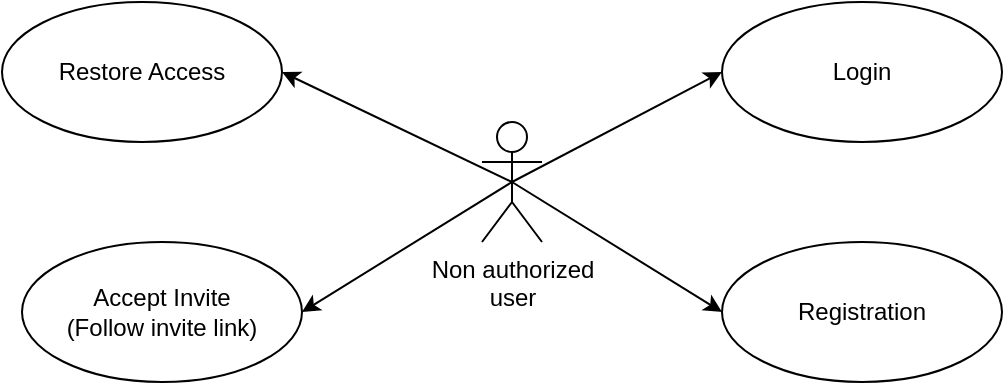 <mxfile version="17.3.0" type="device" pages="5"><diagram id="AOZqgvJsrVhxV4OofzM-" name="NonAuth"><mxGraphModel dx="1316" dy="834" grid="1" gridSize="10" guides="1" tooltips="1" connect="1" arrows="1" fold="1" page="1" pageScale="1" pageWidth="1100" pageHeight="850" math="0" shadow="0"><root><mxCell id="0"/><mxCell id="1" parent="0"/><mxCell id="ZUp14aqZHX1zBuKv1nQI-6" style="edgeStyle=none;rounded=0;orthogonalLoop=1;jettySize=auto;html=1;exitX=0.5;exitY=0.5;exitDx=0;exitDy=0;exitPerimeter=0;entryX=0;entryY=0.5;entryDx=0;entryDy=0;fontColor=default;" parent="1" source="ZUp14aqZHX1zBuKv1nQI-1" target="ZUp14aqZHX1zBuKv1nQI-2" edge="1"><mxGeometry relative="1" as="geometry"/></mxCell><mxCell id="ZUp14aqZHX1zBuKv1nQI-7" style="edgeStyle=none;rounded=0;orthogonalLoop=1;jettySize=auto;html=1;exitX=0.5;exitY=0.5;exitDx=0;exitDy=0;exitPerimeter=0;entryX=0;entryY=0.5;entryDx=0;entryDy=0;fontColor=default;" parent="1" source="ZUp14aqZHX1zBuKv1nQI-1" target="ZUp14aqZHX1zBuKv1nQI-3" edge="1"><mxGeometry relative="1" as="geometry"/></mxCell><mxCell id="ZUp14aqZHX1zBuKv1nQI-8" style="edgeStyle=none;rounded=0;orthogonalLoop=1;jettySize=auto;html=1;exitX=0.5;exitY=0.5;exitDx=0;exitDy=0;exitPerimeter=0;entryX=1;entryY=0.5;entryDx=0;entryDy=0;fontColor=default;" parent="1" source="ZUp14aqZHX1zBuKv1nQI-1" target="ZUp14aqZHX1zBuKv1nQI-5" edge="1"><mxGeometry relative="1" as="geometry"/></mxCell><mxCell id="0psqyJ-y-c359ZDHPb2f-2" style="rounded=0;orthogonalLoop=1;jettySize=auto;html=1;exitX=0.5;exitY=0.5;exitDx=0;exitDy=0;exitPerimeter=0;entryX=1;entryY=0.5;entryDx=0;entryDy=0;" parent="1" source="ZUp14aqZHX1zBuKv1nQI-1" target="0psqyJ-y-c359ZDHPb2f-1" edge="1"><mxGeometry relative="1" as="geometry"/></mxCell><mxCell id="ZUp14aqZHX1zBuKv1nQI-1" value="Non authorized&lt;br&gt;user" style="shape=umlActor;verticalLabelPosition=bottom;verticalAlign=top;html=1;fontColor=default;" parent="1" vertex="1"><mxGeometry x="510" y="140" width="30" height="60" as="geometry"/></mxCell><mxCell id="ZUp14aqZHX1zBuKv1nQI-2" value="Login" style="ellipse;whiteSpace=wrap;html=1;fontColor=default;" parent="1" vertex="1"><mxGeometry x="630" y="80" width="140" height="70" as="geometry"/></mxCell><mxCell id="ZUp14aqZHX1zBuKv1nQI-3" value="Registration" style="ellipse;whiteSpace=wrap;html=1;fontColor=default;" parent="1" vertex="1"><mxGeometry x="630" y="200" width="140" height="70" as="geometry"/></mxCell><mxCell id="ZUp14aqZHX1zBuKv1nQI-5" value="Restore Access" style="ellipse;whiteSpace=wrap;html=1;fontColor=default;" parent="1" vertex="1"><mxGeometry x="270" y="80" width="140" height="70" as="geometry"/></mxCell><mxCell id="0psqyJ-y-c359ZDHPb2f-1" value="Accept Invite&lt;br&gt;(Follow invite link)" style="ellipse;whiteSpace=wrap;html=1;fontColor=default;" parent="1" vertex="1"><mxGeometry x="280" y="200" width="140" height="70" as="geometry"/></mxCell></root></mxGraphModel></diagram><diagram id="BPXutwJexCY_TRpQe5rx" name="Billing"><mxGraphModel dx="1316" dy="834" grid="1" gridSize="10" guides="1" tooltips="1" connect="1" arrows="1" fold="1" page="1" pageScale="1" pageWidth="1100" pageHeight="850" math="0" shadow="0"><root><mxCell id="0"/><mxCell id="1" parent="0"/><mxCell id="c21dgQaPPq7-0LOvhCmX-3" style="edgeStyle=none;rounded=0;orthogonalLoop=1;jettySize=auto;html=1;exitX=0.5;exitY=0.5;exitDx=0;exitDy=0;exitPerimeter=0;entryX=0;entryY=0.5;entryDx=0;entryDy=0;" parent="1" source="g61eVFVPQVrGhydamoKT-1" target="c21dgQaPPq7-0LOvhCmX-1" edge="1"><mxGeometry relative="1" as="geometry"/></mxCell><mxCell id="g61eVFVPQVrGhydamoKT-1" value="Organization&lt;br&gt;Member" style="shape=umlActor;verticalLabelPosition=bottom;verticalAlign=top;html=1;fillColor=#0050ef;strokeColor=#001DBC;fontColor=default;" parent="1" vertex="1"><mxGeometry x="90" y="255" width="30" height="60" as="geometry"/></mxCell><mxCell id="RKyDm4ItqrejXfTDgk5e-4" style="rounded=0;orthogonalLoop=1;jettySize=auto;html=1;exitX=0.5;exitY=0.5;exitDx=0;exitDy=0;exitPerimeter=0;entryX=1;entryY=0.5;entryDx=0;entryDy=0;" parent="1" source="g61eVFVPQVrGhydamoKT-2" target="RKyDm4ItqrejXfTDgk5e-1" edge="1"><mxGeometry relative="1" as="geometry"/></mxCell><mxCell id="RKyDm4ItqrejXfTDgk5e-5" style="edgeStyle=none;rounded=0;orthogonalLoop=1;jettySize=auto;html=1;exitX=0.5;exitY=0.5;exitDx=0;exitDy=0;exitPerimeter=0;entryX=1;entryY=0.5;entryDx=0;entryDy=0;" parent="1" source="g61eVFVPQVrGhydamoKT-2" target="RKyDm4ItqrejXfTDgk5e-2" edge="1"><mxGeometry relative="1" as="geometry"/></mxCell><mxCell id="RKyDm4ItqrejXfTDgk5e-6" style="edgeStyle=none;rounded=0;orthogonalLoop=1;jettySize=auto;html=1;exitX=0.5;exitY=0.5;exitDx=0;exitDy=0;exitPerimeter=0;entryX=1;entryY=0.5;entryDx=0;entryDy=0;" parent="1" source="g61eVFVPQVrGhydamoKT-2" target="RKyDm4ItqrejXfTDgk5e-3" edge="1"><mxGeometry relative="1" as="geometry"/></mxCell><mxCell id="c21dgQaPPq7-0LOvhCmX-2" style="edgeStyle=none;rounded=0;orthogonalLoop=1;jettySize=auto;html=1;exitX=0.5;exitY=0.5;exitDx=0;exitDy=0;exitPerimeter=0;entryX=1;entryY=0.5;entryDx=0;entryDy=0;" parent="1" source="g61eVFVPQVrGhydamoKT-2" target="c21dgQaPPq7-0LOvhCmX-1" edge="1"><mxGeometry relative="1" as="geometry"/></mxCell><mxCell id="I4KW0HT10-SEWD81rctx-3" style="edgeStyle=none;rounded=0;orthogonalLoop=1;jettySize=auto;html=1;exitX=0.5;exitY=0.5;exitDx=0;exitDy=0;exitPerimeter=0;entryX=0;entryY=0.5;entryDx=0;entryDy=0;fontColor=default;" parent="1" source="g61eVFVPQVrGhydamoKT-2" target="wu0oh0zFcHVWAubbBZv_-1" edge="1"><mxGeometry relative="1" as="geometry"/></mxCell><mxCell id="I4KW0HT10-SEWD81rctx-4" style="edgeStyle=none;rounded=0;orthogonalLoop=1;jettySize=auto;html=1;exitX=0.5;exitY=0.5;exitDx=0;exitDy=0;exitPerimeter=0;fontColor=default;" parent="1" source="g61eVFVPQVrGhydamoKT-2" target="wu0oh0zFcHVWAubbBZv_-2" edge="1"><mxGeometry relative="1" as="geometry"/></mxCell><mxCell id="I4KW0HT10-SEWD81rctx-5" style="edgeStyle=none;rounded=0;orthogonalLoop=1;jettySize=auto;html=1;exitX=0.5;exitY=0.5;exitDx=0;exitDy=0;exitPerimeter=0;entryX=0;entryY=0.5;entryDx=0;entryDy=0;fontColor=default;" parent="1" source="g61eVFVPQVrGhydamoKT-2" target="I4KW0HT10-SEWD81rctx-1" edge="1"><mxGeometry relative="1" as="geometry"/></mxCell><mxCell id="I4KW0HT10-SEWD81rctx-6" style="edgeStyle=none;rounded=0;orthogonalLoop=1;jettySize=auto;html=1;exitX=0.5;exitY=0.5;exitDx=0;exitDy=0;exitPerimeter=0;entryX=0.5;entryY=0;entryDx=0;entryDy=0;fontColor=default;" parent="1" source="g61eVFVPQVrGhydamoKT-2" target="I4KW0HT10-SEWD81rctx-2" edge="1"><mxGeometry relative="1" as="geometry"/></mxCell><mxCell id="wfAQt-O-JRI7I8gG-nup-3" style="edgeStyle=none;rounded=0;orthogonalLoop=1;jettySize=auto;html=1;exitX=0.5;exitY=0.5;exitDx=0;exitDy=0;exitPerimeter=0;entryX=0;entryY=0.5;entryDx=0;entryDy=0;" parent="1" source="g61eVFVPQVrGhydamoKT-2" target="wfAQt-O-JRI7I8gG-nup-2" edge="1"><mxGeometry relative="1" as="geometry"/></mxCell><mxCell id="wfAQt-O-JRI7I8gG-nup-5" style="edgeStyle=none;rounded=0;orthogonalLoop=1;jettySize=auto;html=1;exitX=0.5;exitY=0.5;exitDx=0;exitDy=0;exitPerimeter=0;entryX=1;entryY=0.5;entryDx=0;entryDy=0;" parent="1" source="g61eVFVPQVrGhydamoKT-2" target="wfAQt-O-JRI7I8gG-nup-4" edge="1"><mxGeometry relative="1" as="geometry"/></mxCell><mxCell id="wfAQt-O-JRI7I8gG-nup-7" style="edgeStyle=none;rounded=0;orthogonalLoop=1;jettySize=auto;html=1;exitX=0.5;exitY=0.5;exitDx=0;exitDy=0;exitPerimeter=0;entryX=0;entryY=0.5;entryDx=0;entryDy=0;" parent="1" source="g61eVFVPQVrGhydamoKT-2" target="wfAQt-O-JRI7I8gG-nup-6" edge="1"><mxGeometry relative="1" as="geometry"/></mxCell><mxCell id="wfAQt-O-JRI7I8gG-nup-9" style="edgeStyle=none;rounded=0;orthogonalLoop=1;jettySize=auto;html=1;exitX=0.5;exitY=0.5;exitDx=0;exitDy=0;exitPerimeter=0;entryX=0;entryY=0.5;entryDx=0;entryDy=0;" parent="1" source="g61eVFVPQVrGhydamoKT-2" target="wfAQt-O-JRI7I8gG-nup-8" edge="1"><mxGeometry relative="1" as="geometry"/></mxCell><mxCell id="RKyDm4ItqrejXfTDgk5e-1" value="Buy Number" style="ellipse;whiteSpace=wrap;html=1;" parent="1" vertex="1"><mxGeometry x="270" y="10" width="140" height="70" as="geometry"/></mxCell><mxCell id="RKyDm4ItqrejXfTDgk5e-2" value="Release Number" style="ellipse;whiteSpace=wrap;html=1;" parent="1" vertex="1"><mxGeometry x="270" y="90" width="140" height="70" as="geometry"/></mxCell><mxCell id="RKyDm4ItqrejXfTDgk5e-3" value="Assign Number&lt;br&gt;to Member" style="ellipse;whiteSpace=wrap;html=1;" parent="1" vertex="1"><mxGeometry x="270" y="170" width="140" height="70" as="geometry"/></mxCell><mxCell id="c21dgQaPPq7-0LOvhCmX-1" value="Use Number" style="ellipse;whiteSpace=wrap;html=1;" parent="1" vertex="1"><mxGeometry x="270" y="250" width="140" height="70" as="geometry"/></mxCell><mxCell id="wu0oh0zFcHVWAubbBZv_-1" value="Top Up balance" style="ellipse;whiteSpace=wrap;html=1;fontColor=default;" parent="1" vertex="1"><mxGeometry x="670" y="10" width="140" height="70" as="geometry"/></mxCell><mxCell id="wu0oh0zFcHVWAubbBZv_-2" value="Update Plan&lt;br&gt;(Regular Subscription)" style="ellipse;whiteSpace=wrap;fillColor=#eeeeee;strokeColor=#36393d;html=1;" parent="1" vertex="1"><mxGeometry x="490" y="290" width="140" height="70" as="geometry"/></mxCell><mxCell id="I4KW0HT10-SEWD81rctx-1" value="Create non-named&lt;br&gt;Invitation Link" style="ellipse;whiteSpace=wrap;html=1;fontColor=default;" parent="1" vertex="1"><mxGeometry x="670" y="250" width="140" height="70" as="geometry"/></mxCell><mxCell id="I4KW0HT10-SEWD81rctx-2" value="Manage Subscription&lt;br&gt;items" style="ellipse;whiteSpace=wrap;fillColor=#eeeeee;strokeColor=#36393d;html=1;" parent="1" vertex="1"><mxGeometry x="420" y="370" width="140" height="70" as="geometry"/></mxCell><mxCell id="qoBpumAxTpNz2KggnLh_-1" value="&lt;span style=&quot;color: rgb(29, 28, 29); font-size: 15px; font-style: normal; font-weight: 400; letter-spacing: normal; text-align: left; text-indent: 0px; text-transform: none; word-spacing: 0px; background-color: rgb(248, 248, 248); display: inline; float: none;&quot;&gt;Subscriptions:&lt;/span&gt;&lt;br style=&quot;box-sizing: inherit; color: rgb(29, 28, 29); font-size: 15px; font-style: normal; font-weight: 400; letter-spacing: normal; text-align: left; text-indent: 0px; text-transform: none; word-spacing: 0px; background-color: rgb(248, 248, 248);&quot;&gt;&lt;span style=&quot;color: rgb(29, 28, 29); font-size: 15px; font-style: normal; font-weight: 400; letter-spacing: normal; text-align: left; text-indent: 0px; text-transform: none; word-spacing: 0px; background-color: rgb(248, 248, 248); display: inline; float: none;&quot;&gt;&amp;nbsp;- Subscription contatins: regular subscription, users (seats), numbers&lt;/span&gt;" style="text;whiteSpace=wrap;html=1;" parent="1" vertex="1"><mxGeometry x="570" y="410" width="190" height="95" as="geometry"/></mxCell><mxCell id="wfAQt-O-JRI7I8gG-nup-2" value="Setup Auto-recharge&lt;br&gt;options" style="ellipse;whiteSpace=wrap;html=1;fontColor=default;" parent="1" vertex="1"><mxGeometry x="670" y="90" width="140" height="70" as="geometry"/></mxCell><mxCell id="wfAQt-O-JRI7I8gG-nup-4" value="Remove Member" style="ellipse;whiteSpace=wrap;html=1;fontColor=default;" parent="1" vertex="1"><mxGeometry x="270" y="330" width="140" height="70" as="geometry"/></mxCell><mxCell id="o1Zd4r4JojQZ599astXz-5" style="edgeStyle=orthogonalEdgeStyle;curved=1;rounded=0;orthogonalLoop=1;jettySize=auto;html=1;exitX=1;exitY=0.5;exitDx=0;exitDy=0;entryX=1;entryY=0.5;entryDx=0;entryDy=0;dashed=1;endArrow=none;endFill=0;" parent="1" source="wfAQt-O-JRI7I8gG-nup-6" target="I4KW0HT10-SEWD81rctx-1" edge="1"><mxGeometry relative="1" as="geometry"/></mxCell><mxCell id="o1Zd4r4JojQZ599astXz-6" style="edgeStyle=orthogonalEdgeStyle;curved=1;rounded=0;orthogonalLoop=1;jettySize=auto;html=1;exitX=1;exitY=0.5;exitDx=0;exitDy=0;entryX=0.5;entryY=1;entryDx=0;entryDy=0;endArrow=none;endFill=0;dashed=1;" parent="1" source="wfAQt-O-JRI7I8gG-nup-6" target="o1Zd4r4JojQZ599astXz-3" edge="1"><mxGeometry relative="1" as="geometry"/></mxCell><mxCell id="wfAQt-O-JRI7I8gG-nup-6" value="Revoke Invitation Link" style="ellipse;whiteSpace=wrap;html=1;" parent="1" vertex="1"><mxGeometry x="670" y="330" width="140" height="70" as="geometry"/></mxCell><mxCell id="o1Zd4r4JojQZ599astXz-4" style="edgeStyle=orthogonalEdgeStyle;curved=1;rounded=0;orthogonalLoop=1;jettySize=auto;html=1;exitX=1;exitY=0.5;exitDx=0;exitDy=0;entryX=0;entryY=0.5;entryDx=0;entryDy=0;" parent="1" source="wfAQt-O-JRI7I8gG-nup-8" target="o1Zd4r4JojQZ599astXz-3" edge="1"><mxGeometry relative="1" as="geometry"/></mxCell><mxCell id="wfAQt-O-JRI7I8gG-nup-8" value="Send Invitation Email" style="ellipse;whiteSpace=wrap;html=1;fontColor=default;" parent="1" vertex="1"><mxGeometry x="670" y="170" width="140" height="70" as="geometry"/></mxCell><mxCell id="g61eVFVPQVrGhydamoKT-2" value="Organization&lt;br&gt;Owner" style="shape=umlActor;verticalLabelPosition=bottom;verticalAlign=top;html=1;fillColor=#e51400;fontColor=default;strokeColor=#B20000;" parent="1" vertex="1"><mxGeometry x="540" y="115" width="30" height="60" as="geometry"/></mxCell><mxCell id="o1Zd4r4JojQZ599astXz-3" value="Create personal&lt;br&gt;invitation link" style="ellipse;whiteSpace=wrap;html=1;fontColor=default;" parent="1" vertex="1"><mxGeometry x="840" y="170" width="140" height="70" as="geometry"/></mxCell></root></mxGraphModel></diagram><diagram name="Contacts" id="mImLd66OET8ln3HOxKfN"><mxGraphModel dx="1316" dy="834" grid="1" gridSize="10" guides="1" tooltips="1" connect="1" arrows="1" fold="1" page="1" pageScale="1" pageWidth="1100" pageHeight="850" math="0" shadow="0"><root><mxCell id="0"/><mxCell id="1" parent="0"/><mxCell id="JJC4Qxz-tZC1-vU3jE7p-12" style="edgeStyle=none;rounded=0;orthogonalLoop=1;jettySize=auto;html=1;exitX=0.5;exitY=0.5;exitDx=0;exitDy=0;exitPerimeter=0;entryX=0;entryY=0.5;entryDx=0;entryDy=0;" parent="1" source="hxaen5K4iD7lQR60__X_-12" target="9" edge="1"><mxGeometry relative="1" as="geometry"><mxPoint x="305" y="155" as="sourcePoint"/></mxGeometry></mxCell><mxCell id="JJC4Qxz-tZC1-vU3jE7p-13" style="edgeStyle=none;rounded=0;orthogonalLoop=1;jettySize=auto;html=1;exitX=0.5;exitY=0.5;exitDx=0;exitDy=0;exitPerimeter=0;entryX=0;entryY=0.5;entryDx=0;entryDy=0;" parent="1" source="hxaen5K4iD7lQR60__X_-12" target="10" edge="1"><mxGeometry relative="1" as="geometry"><mxPoint x="305" y="155" as="sourcePoint"/></mxGeometry></mxCell><mxCell id="4" style="rounded=0;orthogonalLoop=1;jettySize=auto;html=1;exitX=0.5;exitY=0.5;exitDx=0;exitDy=0;exitPerimeter=0;entryX=1;entryY=0.5;entryDx=0;entryDy=0;" parent="1" source="hxaen5K4iD7lQR60__X_-13" target="9" edge="1"><mxGeometry relative="1" as="geometry"><mxPoint x="735" y="155" as="sourcePoint"/></mxGeometry></mxCell><mxCell id="5" style="edgeStyle=none;rounded=0;orthogonalLoop=1;jettySize=auto;html=1;exitX=0.5;exitY=0.5;exitDx=0;exitDy=0;exitPerimeter=0;entryX=1;entryY=0.5;entryDx=0;entryDy=0;" parent="1" source="hxaen5K4iD7lQR60__X_-13" target="10" edge="1"><mxGeometry relative="1" as="geometry"><mxPoint x="735" y="155" as="sourcePoint"/></mxGeometry></mxCell><mxCell id="6" style="edgeStyle=none;rounded=0;orthogonalLoop=1;jettySize=auto;html=1;exitX=0.5;exitY=0.5;exitDx=0;exitDy=0;exitPerimeter=0;entryX=0;entryY=0.5;entryDx=0;entryDy=0;" parent="1" source="hxaen5K4iD7lQR60__X_-13" target="11" edge="1"><mxGeometry relative="1" as="geometry"><mxPoint x="735" y="155" as="sourcePoint"/></mxGeometry></mxCell><mxCell id="7" style="edgeStyle=none;rounded=0;orthogonalLoop=1;jettySize=auto;html=1;exitX=0.5;exitY=0.5;exitDx=0;exitDy=0;exitPerimeter=0;entryX=0;entryY=0.5;entryDx=0;entryDy=0;" parent="1" source="hxaen5K4iD7lQR60__X_-13" target="12" edge="1"><mxGeometry relative="1" as="geometry"><mxPoint x="735" y="155" as="sourcePoint"/></mxGeometry></mxCell><mxCell id="9" value="Create Contact" style="ellipse;whiteSpace=wrap;html=1;" parent="1" vertex="1"><mxGeometry x="450" y="40" width="140" height="70" as="geometry"/></mxCell><mxCell id="10" value="Update Contact" style="ellipse;whiteSpace=wrap;html=1;" parent="1" vertex="1"><mxGeometry x="450" y="120" width="140" height="70" as="geometry"/></mxCell><mxCell id="11" value="Delete Contact" style="ellipse;whiteSpace=wrap;html=1;" parent="1" vertex="1"><mxGeometry x="830" y="30" width="140" height="70" as="geometry"/></mxCell><mxCell id="12" value="Add Contact to&lt;br&gt;Predefined List" style="ellipse;whiteSpace=wrap;html=1;" parent="1" vertex="1"><mxGeometry x="830" y="120" width="140" height="70" as="geometry"/></mxCell><mxCell id="FnzhZSZXTbClXy6lzUJY-14" style="edgeStyle=none;rounded=0;orthogonalLoop=1;jettySize=auto;html=1;exitX=0.5;exitY=0.5;exitDx=0;exitDy=0;exitPerimeter=0;entryX=0;entryY=0.5;entryDx=0;entryDy=0;" parent="1" source="hxaen5K4iD7lQR60__X_-12" target="FnzhZSZXTbClXy6lzUJY-13" edge="1"><mxGeometry relative="1" as="geometry"/></mxCell><mxCell id="rJo-L-STLMhD2FyOQH7u-13" style="rounded=0;orthogonalLoop=1;jettySize=auto;html=1;exitX=0.5;exitY=0.5;exitDx=0;exitDy=0;exitPerimeter=0;entryX=0;entryY=0.5;entryDx=0;entryDy=0;endArrow=classic;endFill=1;" parent="1" source="hxaen5K4iD7lQR60__X_-12" target="rJo-L-STLMhD2FyOQH7u-12" edge="1"><mxGeometry relative="1" as="geometry"/></mxCell><mxCell id="hxaen5K4iD7lQR60__X_-12" value="Organization&lt;br&gt;Member" style="shape=umlActor;verticalLabelPosition=bottom;verticalAlign=top;html=1;fillColor=#0050ef;strokeColor=#001DBC;fontColor=default;" parent="1" vertex="1"><mxGeometry x="300" y="125" width="30" height="60" as="geometry"/></mxCell><mxCell id="FnzhZSZXTbClXy6lzUJY-15" style="edgeStyle=none;rounded=0;orthogonalLoop=1;jettySize=auto;html=1;exitX=0.5;exitY=0.5;exitDx=0;exitDy=0;exitPerimeter=0;entryX=1;entryY=0.5;entryDx=0;entryDy=0;" parent="1" source="hxaen5K4iD7lQR60__X_-13" target="FnzhZSZXTbClXy6lzUJY-13" edge="1"><mxGeometry relative="1" as="geometry"/></mxCell><mxCell id="FnzhZSZXTbClXy6lzUJY-17" style="edgeStyle=none;rounded=0;orthogonalLoop=1;jettySize=auto;html=1;exitX=0.5;exitY=0.5;exitDx=0;exitDy=0;exitPerimeter=0;entryX=0;entryY=0.5;entryDx=0;entryDy=0;" parent="1" source="hxaen5K4iD7lQR60__X_-13" target="FnzhZSZXTbClXy6lzUJY-16" edge="1"><mxGeometry relative="1" as="geometry"/></mxCell><mxCell id="FnzhZSZXTbClXy6lzUJY-19" style="edgeStyle=none;rounded=0;orthogonalLoop=1;jettySize=auto;html=1;exitX=0.5;exitY=0.5;exitDx=0;exitDy=0;exitPerimeter=0;entryX=0;entryY=0.5;entryDx=0;entryDy=0;" parent="1" source="hxaen5K4iD7lQR60__X_-13" target="FnzhZSZXTbClXy6lzUJY-18" edge="1"><mxGeometry relative="1" as="geometry"/></mxCell><mxCell id="y_T25iHPpN6yNPqoTyZ8-14" style="edgeStyle=none;rounded=0;orthogonalLoop=1;jettySize=auto;html=1;exitX=0.5;exitY=0.5;exitDx=0;exitDy=0;exitPerimeter=0;entryX=0.5;entryY=0;entryDx=0;entryDy=0;" parent="1" source="hxaen5K4iD7lQR60__X_-13" target="y_T25iHPpN6yNPqoTyZ8-12" edge="1"><mxGeometry relative="1" as="geometry"/></mxCell><mxCell id="rJo-L-STLMhD2FyOQH7u-14" style="edgeStyle=none;rounded=0;orthogonalLoop=1;jettySize=auto;html=1;exitX=0.5;exitY=0.5;exitDx=0;exitDy=0;exitPerimeter=0;entryX=1;entryY=0.5;entryDx=0;entryDy=0;endArrow=classic;endFill=1;" parent="1" source="hxaen5K4iD7lQR60__X_-13" target="rJo-L-STLMhD2FyOQH7u-12" edge="1"><mxGeometry relative="1" as="geometry"/></mxCell><mxCell id="hxaen5K4iD7lQR60__X_-13" value="Organization&lt;br&gt;Owner" style="shape=umlActor;verticalLabelPosition=bottom;verticalAlign=top;html=1;fillColor=#e51400;fontColor=default;strokeColor=#B20000;" parent="1" vertex="1"><mxGeometry x="730" y="125" width="30" height="60" as="geometry"/></mxCell><mxCell id="FnzhZSZXTbClXy6lzUJY-13" value="Remove Contact from available Lists" style="ellipse;whiteSpace=wrap;html=1;" parent="1" vertex="1"><mxGeometry x="450" y="200" width="140" height="70" as="geometry"/></mxCell><mxCell id="FnzhZSZXTbClXy6lzUJY-16" value="CRUD Contact Lists" style="ellipse;whiteSpace=wrap;html=1;" parent="1" vertex="1"><mxGeometry x="830" y="200" width="140" height="70" as="geometry"/></mxCell><mxCell id="FnzhZSZXTbClXy6lzUJY-18" value="Assign/Release Contact List to Member" style="ellipse;whiteSpace=wrap;html=1;" parent="1" vertex="1"><mxGeometry x="830" y="280" width="140" height="70" as="geometry"/></mxCell><mxCell id="y_T25iHPpN6yNPqoTyZ8-12" value="Export/Import&lt;br&gt;Contacts (CSV)" style="ellipse;whiteSpace=wrap;html=1;" parent="1" vertex="1"><mxGeometry x="640" y="280" width="140" height="70" as="geometry"/></mxCell><mxCell id="rJo-L-STLMhD2FyOQH7u-12" value="Create/Update/Delete&lt;br&gt;own Segments" style="ellipse;whiteSpace=wrap;html=1;" parent="1" vertex="1"><mxGeometry x="450" y="280" width="140" height="70" as="geometry"/></mxCell></root></mxGraphModel></diagram><diagram name="Entities" id="_g_80d6CihyOPmyn7YnD"><mxGraphModel dx="1316" dy="834" grid="1" gridSize="10" guides="1" tooltips="1" connect="1" arrows="1" fold="1" page="1" pageScale="1" pageWidth="1100" pageHeight="850" math="0" shadow="0"><root><mxCell id="0"/><mxCell id="1" parent="0"/><mxCell id="2" style="edgeStyle=none;rounded=0;orthogonalLoop=1;jettySize=auto;html=1;exitX=0.5;exitY=0.5;exitDx=0;exitDy=0;exitPerimeter=0;entryX=0;entryY=0.5;entryDx=0;entryDy=0;" parent="1" source="12" target="8" edge="1"><mxGeometry relative="1" as="geometry"><mxPoint x="305" y="155" as="sourcePoint"/></mxGeometry></mxCell><mxCell id="4" style="rounded=0;orthogonalLoop=1;jettySize=auto;html=1;exitX=0.5;exitY=0.5;exitDx=0;exitDy=0;exitPerimeter=0;entryX=1;entryY=0.5;entryDx=0;entryDy=0;" parent="1" source="13" target="8" edge="1"><mxGeometry relative="1" as="geometry"><mxPoint x="735" y="155" as="sourcePoint"/></mxGeometry></mxCell><mxCell id="5" style="edgeStyle=none;rounded=0;orthogonalLoop=1;jettySize=auto;html=1;exitX=0.5;exitY=0.5;exitDx=0;exitDy=0;exitPerimeter=0;entryX=0;entryY=0.5;entryDx=0;entryDy=0;" parent="1" source="13" target="9" edge="1"><mxGeometry relative="1" as="geometry"><mxPoint x="735" y="155" as="sourcePoint"/></mxGeometry></mxCell><mxCell id="8" value="Manage Own&lt;br&gt;Webforms" style="ellipse;whiteSpace=wrap;html=1;" parent="1" vertex="1"><mxGeometry x="450" y="40" width="140" height="70" as="geometry"/></mxCell><mxCell id="9" value="Manage other&lt;br&gt;members webforms" style="ellipse;whiteSpace=wrap;html=1;" parent="1" vertex="1"><mxGeometry x="840" y="40" width="140" height="70" as="geometry"/></mxCell><mxCell id="A1ea43z8k-pbaJkpxA4E-23" style="edgeStyle=none;rounded=0;orthogonalLoop=1;jettySize=auto;html=1;exitX=0.5;exitY=0.5;exitDx=0;exitDy=0;exitPerimeter=0;entryX=0;entryY=0.5;entryDx=0;entryDy=0;fontColor=default;" parent="1" source="12" target="ytzG1c37qFVjaPuHseaw-13" edge="1"><mxGeometry relative="1" as="geometry"/></mxCell><mxCell id="A1ea43z8k-pbaJkpxA4E-24" style="edgeStyle=none;rounded=0;orthogonalLoop=1;jettySize=auto;html=1;exitX=0.5;exitY=0.5;exitDx=0;exitDy=0;exitPerimeter=0;entryX=0;entryY=0.5;entryDx=0;entryDy=0;fontColor=default;" parent="1" source="12" target="A1ea43z8k-pbaJkpxA4E-13" edge="1"><mxGeometry relative="1" as="geometry"/></mxCell><mxCell id="A1ea43z8k-pbaJkpxA4E-25" style="edgeStyle=none;rounded=0;orthogonalLoop=1;jettySize=auto;html=1;exitX=0.5;exitY=0.5;exitDx=0;exitDy=0;exitPerimeter=0;entryX=0;entryY=0.5;entryDx=0;entryDy=0;fontColor=default;" parent="1" source="12" target="A1ea43z8k-pbaJkpxA4E-15" edge="1"><mxGeometry relative="1" as="geometry"/></mxCell><mxCell id="12" value="Organization&lt;br&gt;Member" style="shape=umlActor;verticalLabelPosition=bottom;verticalAlign=top;html=1;fillColor=#0050ef;strokeColor=#001DBC;fontColor=default;" parent="1" vertex="1"><mxGeometry x="290" y="125" width="30" height="60" as="geometry"/></mxCell><mxCell id="A1ea43z8k-pbaJkpxA4E-17" style="edgeStyle=none;rounded=0;orthogonalLoop=1;jettySize=auto;html=1;exitX=0.5;exitY=0.5;exitDx=0;exitDy=0;exitPerimeter=0;entryX=1;entryY=0.5;entryDx=0;entryDy=0;fontColor=default;" parent="1" source="13" target="ytzG1c37qFVjaPuHseaw-13" edge="1"><mxGeometry relative="1" as="geometry"/></mxCell><mxCell id="A1ea43z8k-pbaJkpxA4E-18" style="edgeStyle=none;rounded=0;orthogonalLoop=1;jettySize=auto;html=1;exitX=0.5;exitY=0.5;exitDx=0;exitDy=0;exitPerimeter=0;entryX=0;entryY=0.5;entryDx=0;entryDy=0;fontColor=default;" parent="1" source="13" target="ytzG1c37qFVjaPuHseaw-14" edge="1"><mxGeometry relative="1" as="geometry"/></mxCell><mxCell id="A1ea43z8k-pbaJkpxA4E-19" style="edgeStyle=none;rounded=0;orthogonalLoop=1;jettySize=auto;html=1;exitX=0.5;exitY=0.5;exitDx=0;exitDy=0;exitPerimeter=0;entryX=1;entryY=0.5;entryDx=0;entryDy=0;fontColor=default;" parent="1" source="13" target="A1ea43z8k-pbaJkpxA4E-13" edge="1"><mxGeometry relative="1" as="geometry"/></mxCell><mxCell id="A1ea43z8k-pbaJkpxA4E-20" style="edgeStyle=none;rounded=0;orthogonalLoop=1;jettySize=auto;html=1;exitX=0.5;exitY=0.5;exitDx=0;exitDy=0;exitPerimeter=0;entryX=0;entryY=0.5;entryDx=0;entryDy=0;fontColor=default;" parent="1" source="13" target="A1ea43z8k-pbaJkpxA4E-16" edge="1"><mxGeometry relative="1" as="geometry"/></mxCell><mxCell id="A1ea43z8k-pbaJkpxA4E-21" style="edgeStyle=none;rounded=0;orthogonalLoop=1;jettySize=auto;html=1;exitX=0.5;exitY=0.5;exitDx=0;exitDy=0;exitPerimeter=0;entryX=1;entryY=0.5;entryDx=0;entryDy=0;fontColor=default;" parent="1" source="13" target="A1ea43z8k-pbaJkpxA4E-15" edge="1"><mxGeometry relative="1" as="geometry"/></mxCell><mxCell id="A1ea43z8k-pbaJkpxA4E-22" style="edgeStyle=none;rounded=0;orthogonalLoop=1;jettySize=auto;html=1;exitX=0.5;exitY=0.5;exitDx=0;exitDy=0;exitPerimeter=0;entryX=0;entryY=0.5;entryDx=0;entryDy=0;fontColor=default;" parent="1" source="13" target="A1ea43z8k-pbaJkpxA4E-14" edge="1"><mxGeometry relative="1" as="geometry"/></mxCell><mxCell id="YCcdToWEtbJNmjS_9Gee-15" style="edgeStyle=none;rounded=0;orthogonalLoop=1;jettySize=auto;html=1;exitX=0.5;exitY=0.5;exitDx=0;exitDy=0;exitPerimeter=0;entryX=0;entryY=0.5;entryDx=0;entryDy=0;" parent="1" source="13" target="YCcdToWEtbJNmjS_9Gee-13" edge="1"><mxGeometry relative="1" as="geometry"/></mxCell><mxCell id="YCcdToWEtbJNmjS_9Gee-16" style="edgeStyle=none;rounded=0;orthogonalLoop=1;jettySize=auto;html=1;exitX=0.5;exitY=0.5;exitDx=0;exitDy=0;exitPerimeter=0;entryX=0;entryY=0.5;entryDx=0;entryDy=0;" parent="1" source="13" target="YCcdToWEtbJNmjS_9Gee-14" edge="1"><mxGeometry relative="1" as="geometry"/></mxCell><mxCell id="13" value="Organization&lt;br&gt;Owner" style="shape=umlActor;verticalLabelPosition=bottom;verticalAlign=top;html=1;fillColor=#e51400;fontColor=default;strokeColor=#B20000;" parent="1" vertex="1"><mxGeometry x="700" y="125" width="30" height="60" as="geometry"/></mxCell><mxCell id="ytzG1c37qFVjaPuHseaw-13" value="Manage Own&lt;br&gt;Broadcasts" style="ellipse;whiteSpace=wrap;html=1;" parent="1" vertex="1"><mxGeometry x="450" y="120" width="140" height="70" as="geometry"/></mxCell><mxCell id="ytzG1c37qFVjaPuHseaw-14" value="Manage other&lt;br&gt;members Broadcasts" style="ellipse;whiteSpace=wrap;html=1;" parent="1" vertex="1"><mxGeometry x="840" y="120" width="140" height="70" as="geometry"/></mxCell><mxCell id="A1ea43z8k-pbaJkpxA4E-13" value="Manage Own&lt;br&gt;Triggers" style="ellipse;whiteSpace=wrap;html=1;" parent="1" vertex="1"><mxGeometry x="450" y="200" width="140" height="70" as="geometry"/></mxCell><mxCell id="A1ea43z8k-pbaJkpxA4E-14" value="Manage other&lt;br&gt;members Triggers" style="ellipse;whiteSpace=wrap;html=1;" parent="1" vertex="1"><mxGeometry x="840" y="200" width="140" height="70" as="geometry"/></mxCell><mxCell id="A1ea43z8k-pbaJkpxA4E-15" value="Manage Own&lt;br&gt;Campaigns" style="ellipse;whiteSpace=wrap;html=1;" parent="1" vertex="1"><mxGeometry x="450" y="280" width="140" height="70" as="geometry"/></mxCell><mxCell id="A1ea43z8k-pbaJkpxA4E-16" value="Manage other&lt;br&gt;members Campaigns" style="ellipse;whiteSpace=wrap;html=1;" parent="1" vertex="1"><mxGeometry x="840" y="280" width="140" height="70" as="geometry"/></mxCell><mxCell id="AuNRUjfI4ajUBW9oGhDf-13" value="&lt;span style=&quot;color: rgb(29 , 28 , 29) ; font-size: 15px ; font-style: normal ; font-weight: 400 ; letter-spacing: normal ; text-align: left ; text-indent: 0px ; text-transform: none ; word-spacing: 0px ; background-color: rgb(248 , 248 , 248) ; display: inline ; float: none&quot;&gt;Types of broadcasts, campaigns, triggers&lt;/span&gt;&lt;br style=&quot;box-sizing: inherit ; color: rgb(29 , 28 , 29) ; font-size: 15px ; font-style: normal ; font-weight: 400 ; letter-spacing: normal ; text-align: left ; text-indent: 0px ; text-transform: none ; word-spacing: 0px ; background-color: rgb(248 , 248 , 248)&quot;&gt;&lt;span style=&quot;color: rgb(29 , 28 , 29) ; font-size: 15px ; font-style: normal ; font-weight: 400 ; letter-spacing: normal ; text-align: left ; text-indent: 0px ; text-transform: none ; word-spacing: 0px ; background-color: rgb(248 , 248 , 248) ; display: inline ; float: none&quot;&gt;&amp;nbsp;&amp;nbsp;- sms\mms - twilio&lt;/span&gt;&lt;br style=&quot;box-sizing: inherit ; color: rgb(29 , 28 , 29) ; font-size: 15px ; font-style: normal ; font-weight: 400 ; letter-spacing: normal ; text-align: left ; text-indent: 0px ; text-transform: none ; word-spacing: 0px ; background-color: rgb(248 , 248 , 248)&quot;&gt;&lt;span style=&quot;color: rgb(29 , 28 , 29) ; font-size: 15px ; font-style: normal ; font-weight: 400 ; letter-spacing: normal ; text-align: left ; text-indent: 0px ; text-transform: none ; word-spacing: 0px ; background-color: rgb(248 , 248 , 248) ; display: inline ; float: none&quot;&gt;&amp;nbsp;&amp;nbsp;- voice - ??&lt;/span&gt;&lt;br style=&quot;box-sizing: inherit ; color: rgb(29 , 28 , 29) ; font-size: 15px ; font-style: normal ; font-weight: 400 ; letter-spacing: normal ; text-align: left ; text-indent: 0px ; text-transform: none ; word-spacing: 0px ; background-color: rgb(248 , 248 , 248)&quot;&gt;&lt;span style=&quot;color: rgb(29 , 28 , 29) ; font-size: 15px ; font-style: normal ; font-weight: 400 ; letter-spacing: normal ; text-align: left ; text-indent: 0px ; text-transform: none ; word-spacing: 0px ; background-color: rgb(248 , 248 , 248) ; display: inline ; float: none&quot;&gt;&amp;nbsp;&amp;nbsp;- ringless - ??&lt;/span&gt;" style="text;whiteSpace=wrap;html=1;fontColor=default;" parent="1" vertex="1"><mxGeometry x="410" y="370" width="290" height="110" as="geometry"/></mxCell><mxCell id="YCcdToWEtbJNmjS_9Gee-13" value="Manage other&lt;br&gt;members Keywords" style="ellipse;whiteSpace=wrap;html=1;" parent="1" vertex="1"><mxGeometry x="840" y="360" width="140" height="70" as="geometry"/></mxCell><mxCell id="YCcdToWEtbJNmjS_9Gee-14" value="Manage other&lt;br&gt;members Automations" style="ellipse;whiteSpace=wrap;html=1;" parent="1" vertex="1"><mxGeometry x="840" y="440" width="140" height="70" as="geometry"/></mxCell></root></mxGraphModel></diagram><diagram id="p9tQPl7bd9XGGxx_MZAU" name="Reporting"><mxGraphModel dx="1316" dy="834" grid="1" gridSize="10" guides="1" tooltips="1" connect="1" arrows="1" fold="1" page="1" pageScale="1" pageWidth="1100" pageHeight="850" math="0" shadow="0"><root><mxCell id="0"/><mxCell id="1" parent="0"/><mxCell id="kdiCS2hrPHMrgZioNB3H-1" style="edgeStyle=none;rounded=0;orthogonalLoop=1;jettySize=auto;html=1;exitX=0.5;exitY=0.5;exitDx=0;exitDy=0;exitPerimeter=0;entryX=0;entryY=0.5;entryDx=0;entryDy=0;" parent="1" source="kdiCS2hrPHMrgZioNB3H-8" target="kdiCS2hrPHMrgZioNB3H-2" edge="1"><mxGeometry relative="1" as="geometry"><mxPoint x="415" y="165" as="sourcePoint"/></mxGeometry></mxCell><mxCell id="kdiCS2hrPHMrgZioNB3H-2" value="View Analytics" style="ellipse;whiteSpace=wrap;html=1;" parent="1" vertex="1"><mxGeometry x="520" y="50" width="140" height="70" as="geometry"/></mxCell><mxCell id="kdiCS2hrPHMrgZioNB3H-3" style="edgeStyle=none;rounded=0;orthogonalLoop=1;jettySize=auto;html=1;exitX=0.5;exitY=0.5;exitDx=0;exitDy=0;exitPerimeter=0;entryX=0;entryY=0.5;entryDx=0;entryDy=0;fontColor=default;" parent="1" source="kdiCS2hrPHMrgZioNB3H-8" target="kdiCS2hrPHMrgZioNB3H-9" edge="1"><mxGeometry relative="1" as="geometry"/></mxCell><mxCell id="kdiCS2hrPHMrgZioNB3H-5" style="edgeStyle=none;rounded=0;orthogonalLoop=1;jettySize=auto;html=1;exitX=0.5;exitY=0.5;exitDx=0;exitDy=0;exitPerimeter=0;entryX=0;entryY=0.5;entryDx=0;entryDy=0;fontColor=default;" parent="1" source="kdiCS2hrPHMrgZioNB3H-8" target="kdiCS2hrPHMrgZioNB3H-10" edge="1"><mxGeometry relative="1" as="geometry"/></mxCell><mxCell id="kdiCS2hrPHMrgZioNB3H-8" value="Organization&lt;br&gt;Owner" style="shape=umlActor;verticalLabelPosition=bottom;verticalAlign=top;html=1;fillColor=#e51400;fontColor=default;strokeColor=#B20000;" parent="1" vertex="1"><mxGeometry x="380" y="135" width="30" height="60" as="geometry"/></mxCell><mxCell id="kdiCS2hrPHMrgZioNB3H-9" value="View Reporting" style="ellipse;whiteSpace=wrap;html=1;" parent="1" vertex="1"><mxGeometry x="520" y="130" width="140" height="70" as="geometry"/></mxCell><mxCell id="kdiCS2hrPHMrgZioNB3H-10" value="Export Reports" style="ellipse;whiteSpace=wrap;html=1;" parent="1" vertex="1"><mxGeometry x="520" y="210" width="140" height="70" as="geometry"/></mxCell></root></mxGraphModel></diagram></mxfile>